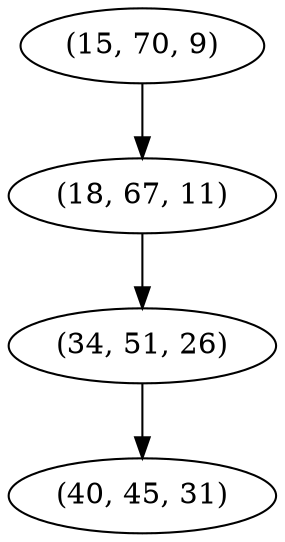 digraph tree {
    "(15, 70, 9)";
    "(18, 67, 11)";
    "(34, 51, 26)";
    "(40, 45, 31)";
    "(15, 70, 9)" -> "(18, 67, 11)";
    "(18, 67, 11)" -> "(34, 51, 26)";
    "(34, 51, 26)" -> "(40, 45, 31)";
}
